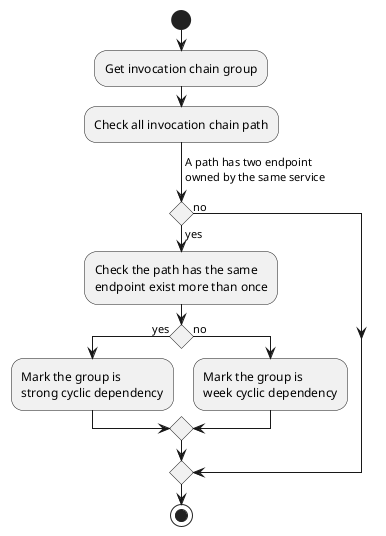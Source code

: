 @startuml
start
:Get invocation chain group;
:Check all invocation chain path;
-> A path has two endpoint\nowned by the same service;
if() then(yes)
:Check the path has the same\nendpoint exist more than once;
if() then(yes)
:Mark the group is\nstrong cyclic dependency;
else(no)
:Mark the group is\nweek cyclic dependency;
endif
else(no)
endif
stop
@enduml
